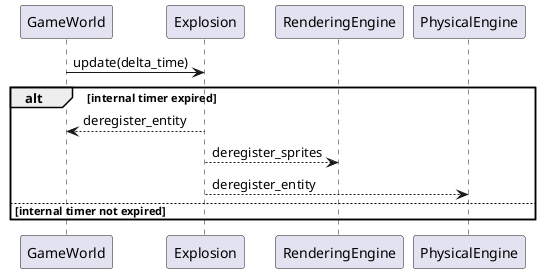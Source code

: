 @startuml

GameWorld -> Explosion : update(delta_time)

alt internal timer expired
Explosion --> GameWorld : deregister_entity

Explosion --> RenderingEngine : deregister_sprites
Explosion --> PhysicalEngine : deregister_entity

else internal timer not expired
end



@enduml